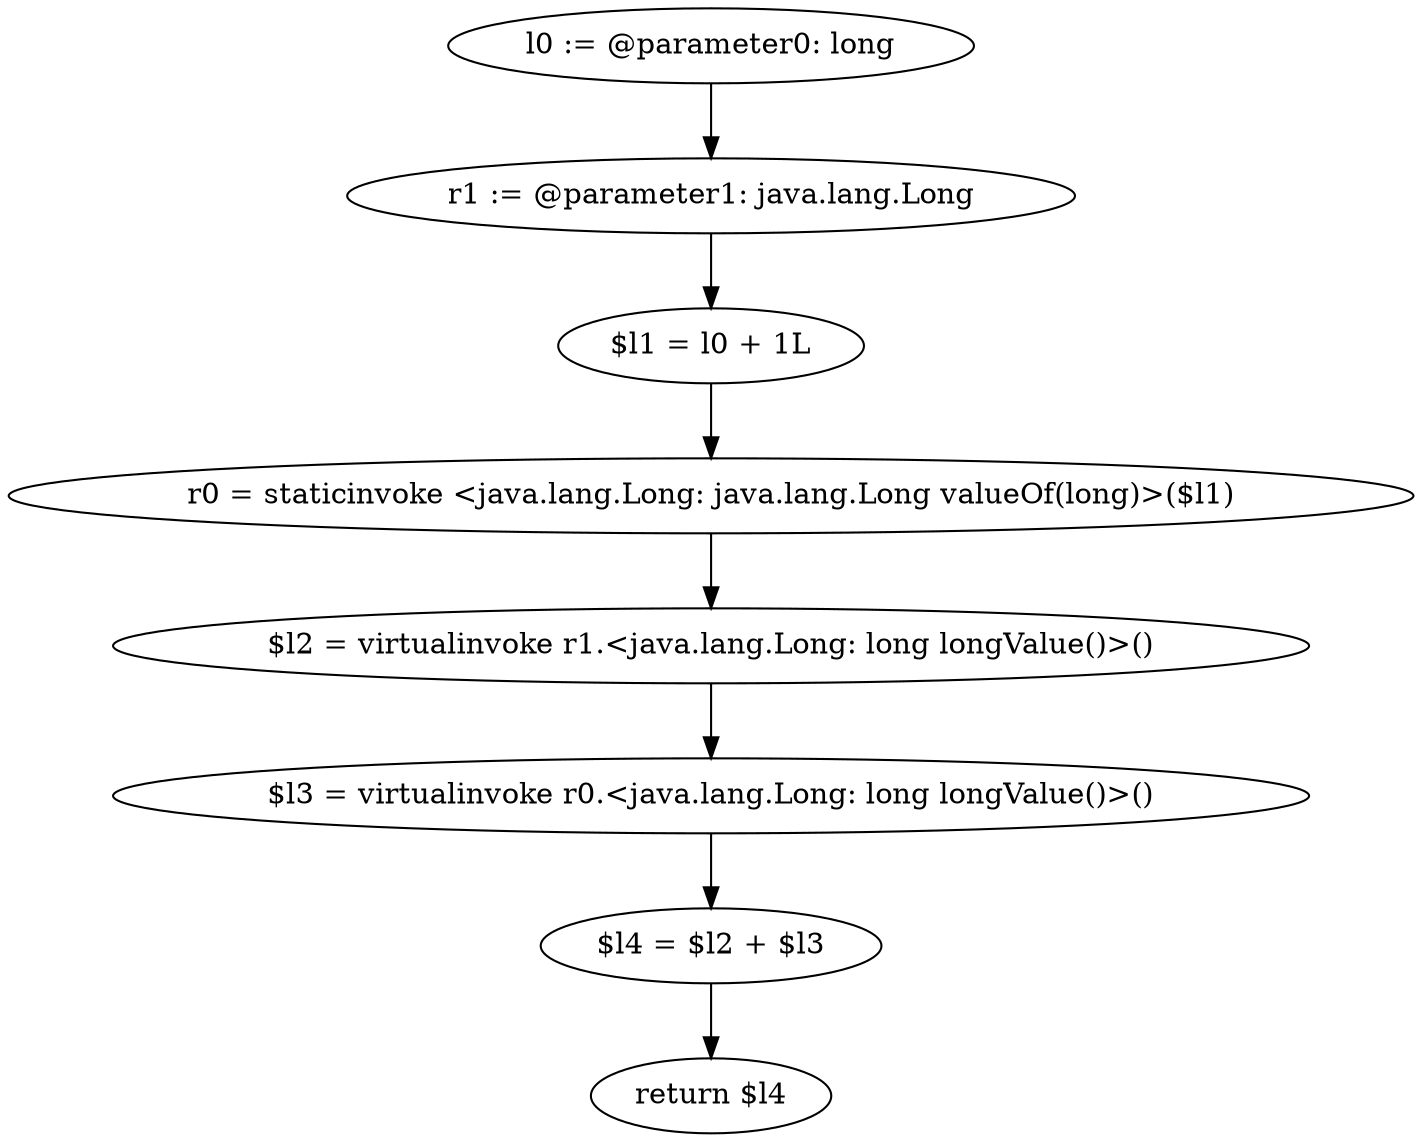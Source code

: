 digraph "unitGraph" {
    "l0 := @parameter0: long"
    "r1 := @parameter1: java.lang.Long"
    "$l1 = l0 + 1L"
    "r0 = staticinvoke <java.lang.Long: java.lang.Long valueOf(long)>($l1)"
    "$l2 = virtualinvoke r1.<java.lang.Long: long longValue()>()"
    "$l3 = virtualinvoke r0.<java.lang.Long: long longValue()>()"
    "$l4 = $l2 + $l3"
    "return $l4"
    "l0 := @parameter0: long"->"r1 := @parameter1: java.lang.Long";
    "r1 := @parameter1: java.lang.Long"->"$l1 = l0 + 1L";
    "$l1 = l0 + 1L"->"r0 = staticinvoke <java.lang.Long: java.lang.Long valueOf(long)>($l1)";
    "r0 = staticinvoke <java.lang.Long: java.lang.Long valueOf(long)>($l1)"->"$l2 = virtualinvoke r1.<java.lang.Long: long longValue()>()";
    "$l2 = virtualinvoke r1.<java.lang.Long: long longValue()>()"->"$l3 = virtualinvoke r0.<java.lang.Long: long longValue()>()";
    "$l3 = virtualinvoke r0.<java.lang.Long: long longValue()>()"->"$l4 = $l2 + $l3";
    "$l4 = $l2 + $l3"->"return $l4";
}
